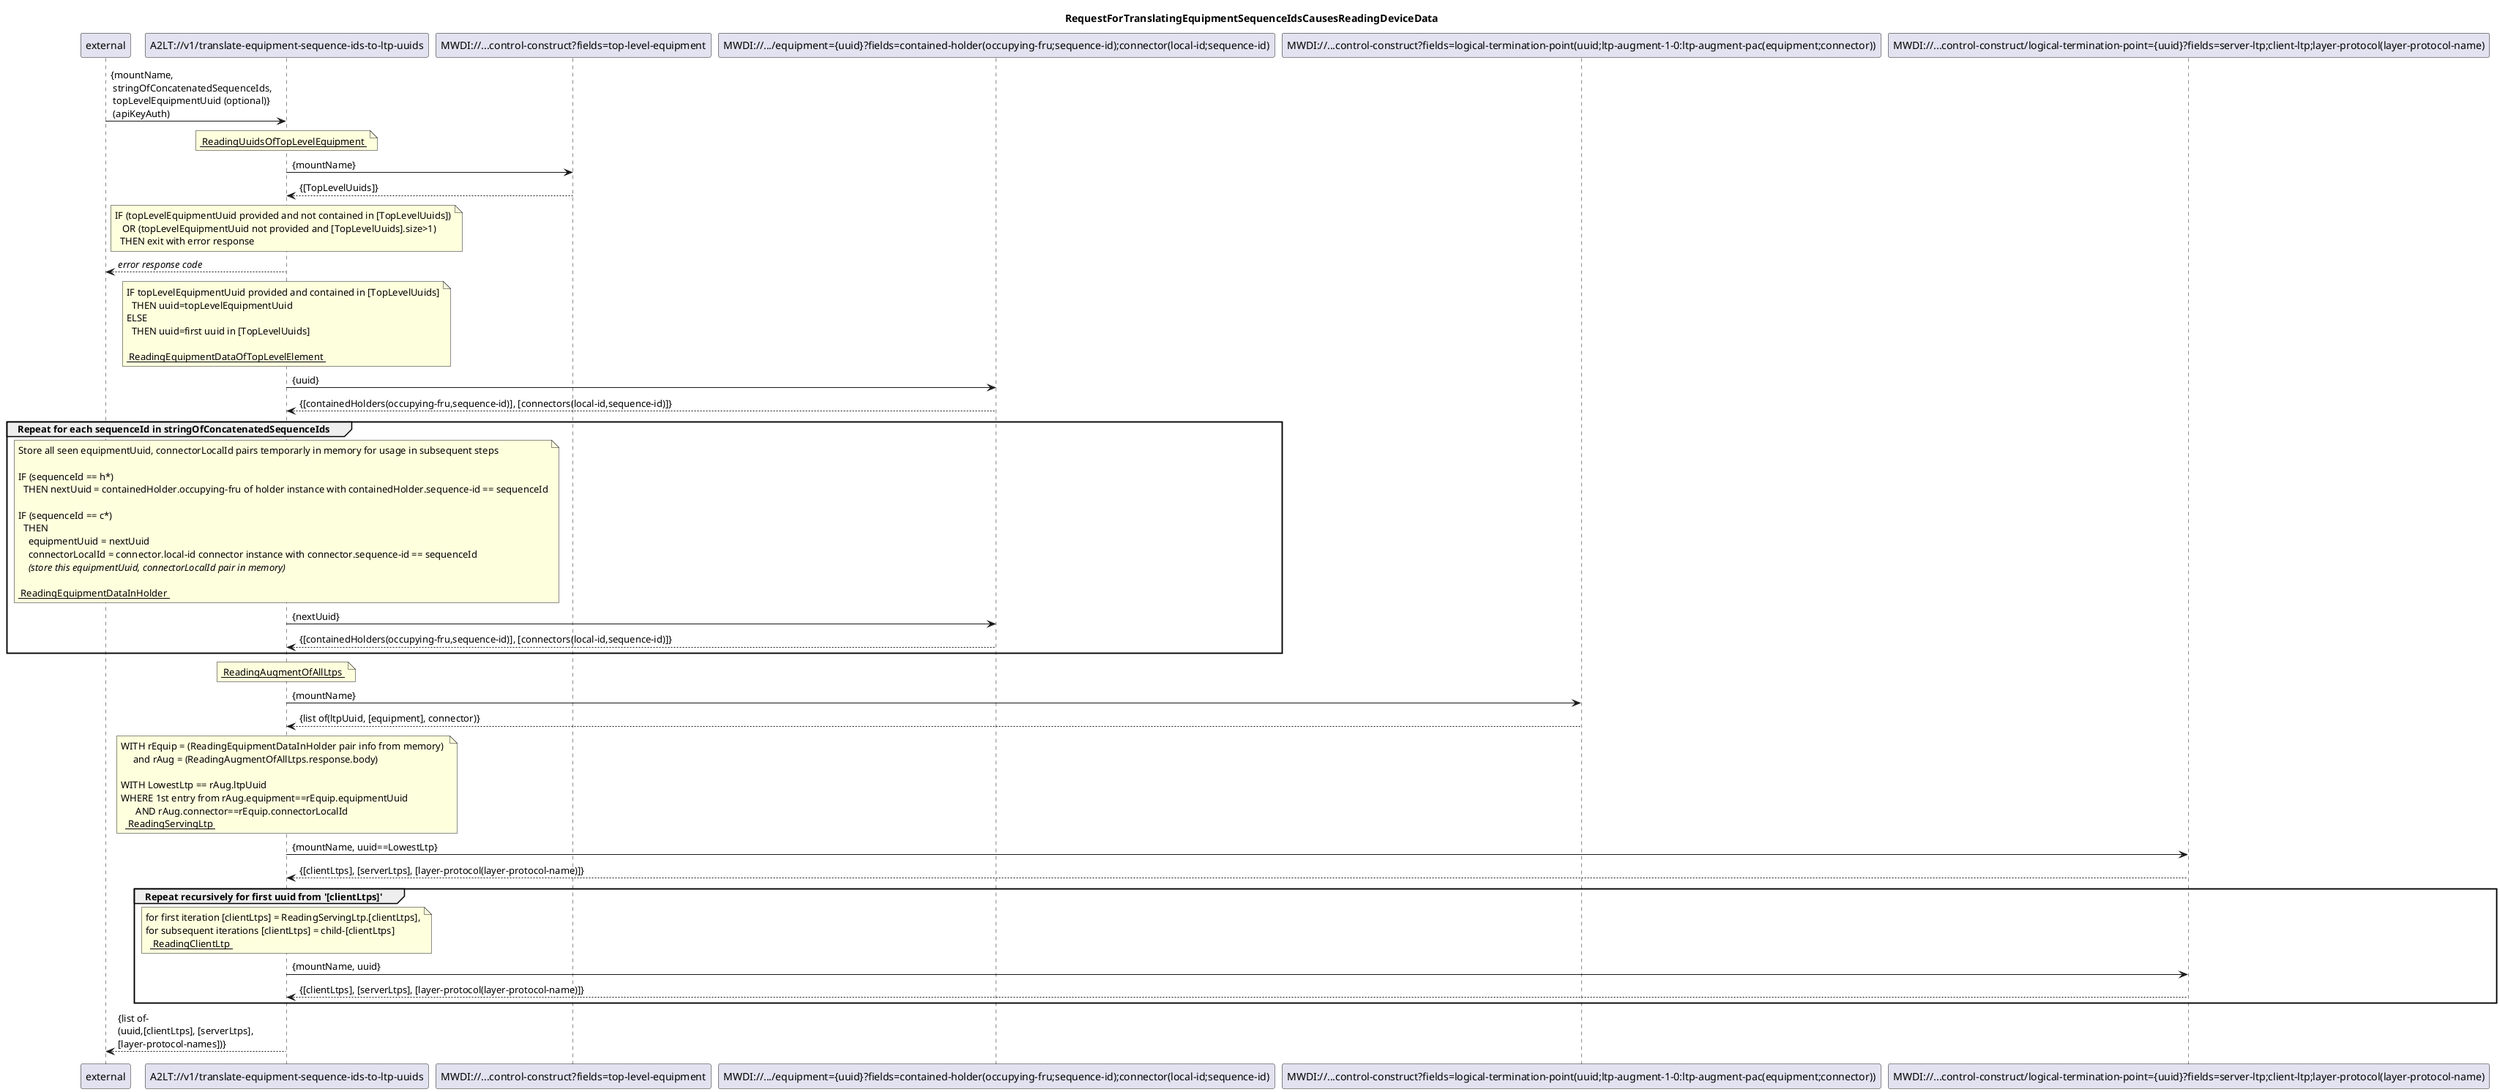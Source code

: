 @startuml 01x_translate-equipment-sequence-ids-to-ltp-uuids
skinparam responseMessageBelowArrow true

title RequestForTranslatingEquipmentSequenceIdsCausesReadingDeviceData

participant "external" as external
participant "A2LT://v1/translate-equipment-sequence-ids-to-ltp-uuids" as offeredService
participant "MWDI://...control-construct?fields=top-level-equipment" as topLevel
  ' complete path: participant "MWDI://core-model-1-4:network-control-domain=cache/control-construct={mountName}?fields=top-level-equipment" as topLevel
participant "MWDI://.../equipment={uuid}?fields=contained-holder(occupying-fru;sequence-id);connector(local-id;sequence-id)" as equipment
  ' complete path: participant "MWDI://core-model-1-4:network-control-domain=cache/control-construct={mountName}/equipment={uuid}?fields=contained-holder(occupying-fru;sequence-id);connector(local-id;sequence-id)" as equipment
participant "MWDI://...control-construct?fields=logical-termination-point(uuid;ltp-augment-1-0:ltp-augment-pac(equipment;connector))" as ltpList
  ' complete path: participant "MWDI://core-model-1-4:network-control-domain=cache/control-construct={mountName}?fields=logical-termination-point(uuid;ltp-augment-1-0:ltp-augment-pac(equipment;connector))" as ltpList
participant "MWDI://...control-construct/logical-termination-point={uuid}?fields=server-ltp;client-ltp;layer-protocol(layer-protocol-name)" as clientLtp
  ' complete path: participant "MWDI://core-model-1-4:network-control-domain=cache/control-construct={mountName}/logical-termination-point={uuid}?fields=server-ltp;client-ltp;layer-protocol(layer-protocol-name)" as clientLtp

external -> offeredService : {mountName, \n stringOfConcatenatedSequenceIds, \n topLevelEquipmentUuid (optional)} \n (apiKeyAuth)

note over offeredService
  <u> ReadingUuidsOfTopLevelEquipment </u>
end note
offeredService -> topLevel : {mountName}
topLevel --> offeredService : {[TopLevelUuids]}

note over offeredService
  IF (topLevelEquipmentUuid provided and not contained in [TopLevelUuids])
     OR (topLevelEquipmentUuid not provided and [TopLevelUuids].size>1)
    THEN exit with error response
end note
offeredService --> external : <i>error response code</i>
note over offeredService
  IF topLevelEquipmentUuid provided and contained in [TopLevelUuids]
    THEN uuid=topLevelEquipmentUuid
  ELSE
    THEN uuid=first uuid in [TopLevelUuids]

  <u> ReadingEquipmentDataOfTopLevelElement </u>
end note
offeredService -> equipment : {uuid}
equipment --> offeredService : {[containedHolders(occupying-fru,sequence-id)], [connectors(local-id,sequence-id)]}

group Repeat for each sequenceId in stringOfConcatenatedSequenceIds
  note over offeredService
    Store all seen equipmentUuid, connectorLocalId pairs temporarly in memory for usage in subsequent steps

    IF (sequenceId == h*)
      THEN nextUuid = containedHolder.occupying-fru of holder instance with containedHolder.sequence-id == sequenceId

    IF (sequenceId == c*)
      THEN 
        equipmentUuid = nextUuid
        connectorLocalId = connector.local-id connector instance with connector.sequence-id == sequenceId
        <i>(store this equipmentUuid, connectorLocalId pair in memory)</i>

    <u> ReadingEquipmentDataInHolder </u>
  end note
  offeredService -> equipment : {nextUuid}
  equipment --> offeredService : {[containedHolders(occupying-fru,sequence-id)], [connectors(local-id,sequence-id)]}
end

note over offeredService
  <u> ReadingAugmentOfAllLtps </u>
end note
offeredService -> ltpList : {mountName}
ltpList --> offeredService : {list of(ltpUuid, [equipment], connector)}

note over offeredService
  WITH rEquip = (ReadingEquipmentDataInHolder pair info from memory) 
       and rAug = (ReadingAugmentOfAllLtps.response.body)

  WITH LowestLtp == rAug.ltpUuid
  WHERE 1st entry from rAug.equipment==rEquip.equipmentUuid 
        AND rAug.connector==rEquip.connectorLocalId
    <u> ReadingServingLtp </u>
end note
  offeredService -> clientLtp : {mountName, uuid==LowestLtp}
  clientLtp --> offeredService : {[clientLtps], [serverLtps], [layer-protocol(layer-protocol-name)]}

group Repeat recursively for first uuid from '[clientLtps]'
  note over offeredService
    for first iteration [clientLtps] = ReadingServingLtp.[clientLtps],
    for subsequent iterations [clientLtps] = child-[clientLtps]
      <u> ReadingClientLtp </u>
  end note
  offeredService -> clientLtp : {mountName, uuid}
  clientLtp --> offeredService : {[clientLtps], [serverLtps], [layer-protocol(layer-protocol-name)]}
end

offeredService --> external : {list of-\n(uuid,[clientLtps], [serverLtps],\n[layer-protocol-names])}

@enduml